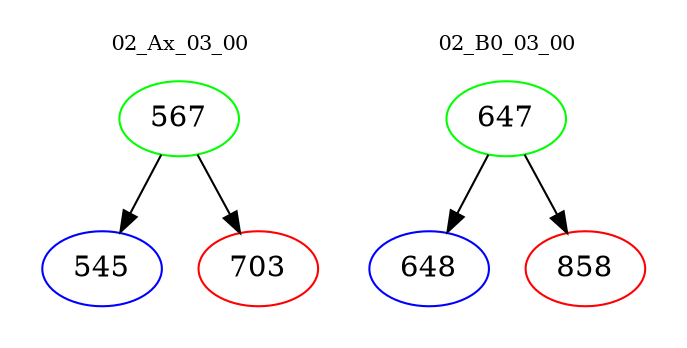 digraph{
subgraph cluster_0 {
color = white
label = "02_Ax_03_00";
fontsize=10;
T0_567 [label="567", color="green"]
T0_567 -> T0_545 [color="black"]
T0_545 [label="545", color="blue"]
T0_567 -> T0_703 [color="black"]
T0_703 [label="703", color="red"]
}
subgraph cluster_1 {
color = white
label = "02_B0_03_00";
fontsize=10;
T1_647 [label="647", color="green"]
T1_647 -> T1_648 [color="black"]
T1_648 [label="648", color="blue"]
T1_647 -> T1_858 [color="black"]
T1_858 [label="858", color="red"]
}
}

